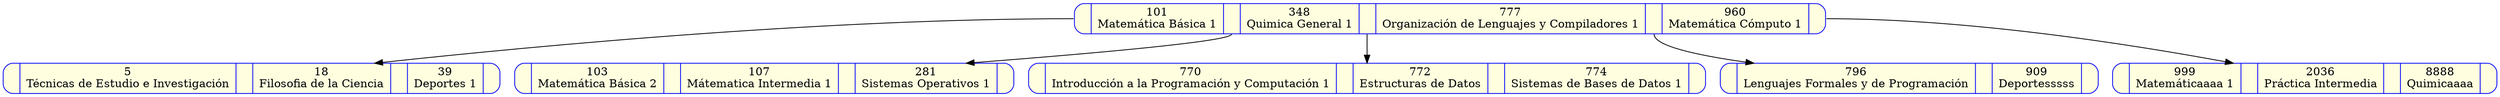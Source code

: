 digraph ArbolB{

rankdir=TB;
node[color="blue",style="rounded,filled",fillcolor=lightyellow, shape=record];

Nodo101[label="<f0> |<f1>101\nMatemática Básica 1|<f2> |<f3>348\nQuimica General 1|<f4> |<f5>777\nOrganización de Lenguajes y Compiladores 1|<f6> |<f7>960\nMatemática Cómputo 1|<f8>  ",group=0];

Nodo5[label="<f0> |<f1>5\nTécnicas de Estudio e Investigación|<f2> |<f3>18\nFilosofia de la Ciencia|<f4> |<f5>39\nDeportes 1|<f6>  ",group=0];

Nodo103[label="<f0> |<f1>103\nMatemática Básica 2|<f2> |<f3>107\nMátematica Intermedia 1|<f4> |<f5>281\nSistemas Operativos 1|<f6>  ",group=0];

Nodo770[label="<f0> |<f1>770\nIntroducción a la Programación y Computación 1|<f2> |<f3>772\nEstructuras de Datos|<f4> |<f5>774\nSistemas de Bases de Datos 1|<f6>  ",group=0];

Nodo796[label="<f0> |<f1>796\nLenguajes Formales y de Programación|<f2> |<f3>909\nDeportesssss|<f4>  ",group=0];

Nodo999[label="<f0> |<f1>999\nMatemáticaaaa 1|<f2> |<f3>2036\nPráctica Intermedia|<f4> |<f5>8888\nQuimicaaaa|<f6>  ",group=0];

Nodo101:f0->Nodo5
Nodo101:f2->Nodo103
Nodo101:f4->Nodo770
Nodo101:f6->Nodo796
Nodo101:f8->Nodo999
}
